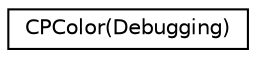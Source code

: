 digraph "Graphical Class Hierarchy"
{
  edge [fontname="Helvetica",fontsize="10",labelfontname="Helvetica",labelfontsize="10"];
  node [fontname="Helvetica",fontsize="10",shape=record];
  rankdir="LR";
  Node1 [label="CPColor(Debugging)",height=0.2,width=0.4,color="black", fillcolor="white", style="filled",URL="$category_c_p_color_07_debugging_08.html"];
}
